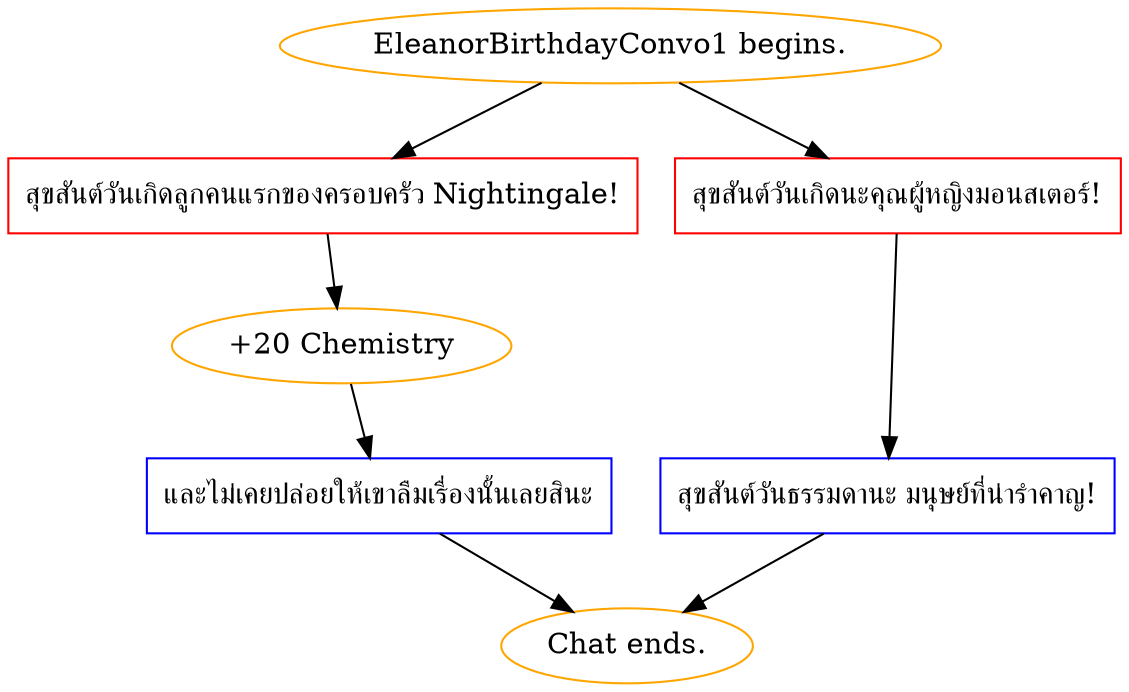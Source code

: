 digraph {
	"EleanorBirthdayConvo1 begins." [color=orange];
		"EleanorBirthdayConvo1 begins." -> j220177989;
		"EleanorBirthdayConvo1 begins." -> j3213954910;
	j220177989 [label="สุขสันต์วันเกิดลูกคนแรกของครอบครัว Nightingale!",shape=box,color=red];
		j220177989 -> j3395716599;
	j3213954910 [label="สุขสันต์วันเกิดนะคุณผู้หญิงมอนสเตอร์!",shape=box,color=red];
		j3213954910 -> j2135008360;
	j3395716599 [label="+20 Chemistry",color=orange];
		j3395716599 -> j4216311498;
	j2135008360 [label="สุขสันต์วันธรรมดานะ มนุษย์ที่น่ารำคาญ!",shape=box,color=blue];
		j2135008360 -> "Chat ends.";
	j4216311498 [label="และไม่เคยปล่อยให้เขาลืมเรื่องนั้นเลยสินะ",shape=box,color=blue];
		j4216311498 -> "Chat ends.";
	"Chat ends." [color=orange];
}